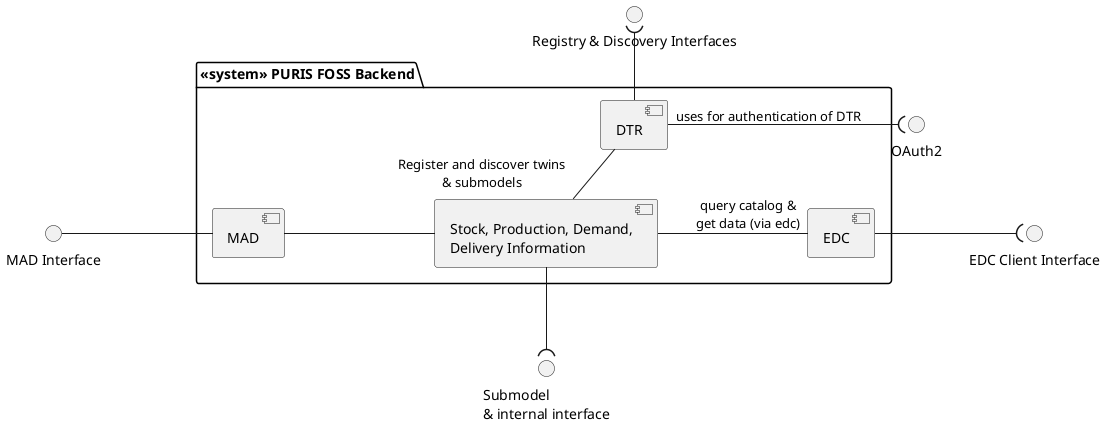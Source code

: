 @startuml
skinparam linetype polyline
skinparam nodesep 150
skinparam ranksep 50

package "<<system>> PURIS FOSS Backend"{

  [DTR] as dtr
  [EDC] as edc
  [Stock, Production, Demand,\nDelivery Information] as stock
  [MAD] as mad
}

"Registry & Discovery Interfaces" )-- dtr
"MAD Interface" - mad
edc -( "EDC Client Interface"
stock --( "Submodel \n& internal interface"

dtr -- "Register and discover twins\n& submodels" stock
stock - "query catalog &\nget data (via edc)" edc
mad - stock

"OAuth2" )-  "uses for authentication of DTR" dtr

@enduml
